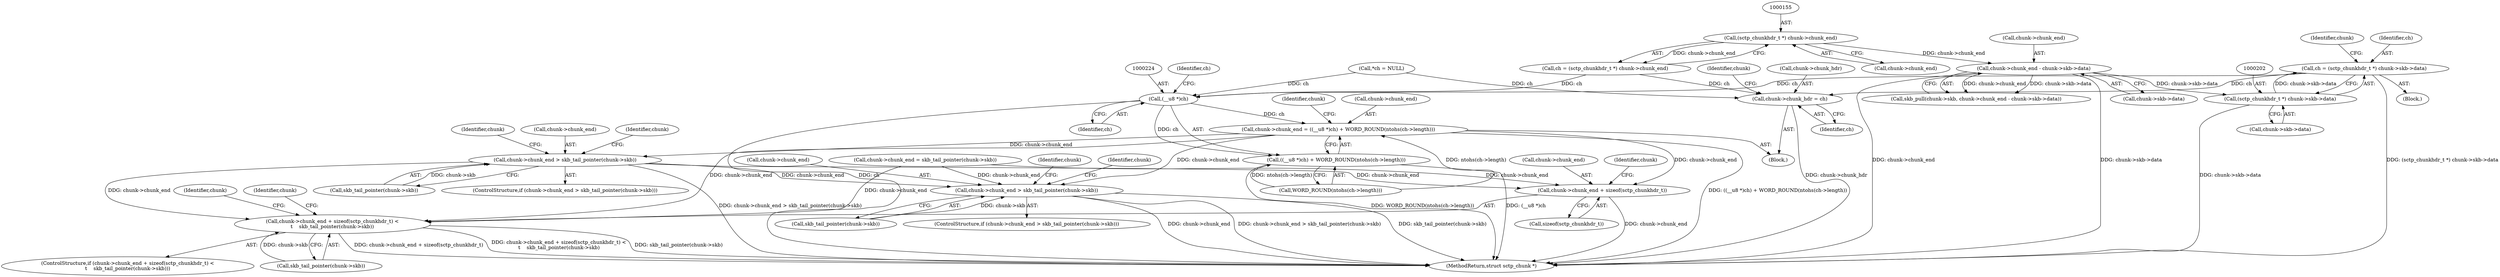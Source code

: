 digraph "0_linux_26b87c7881006311828bb0ab271a551a62dcceb4@pointer" {
"1000199" [label="(Call,ch = (sctp_chunkhdr_t *) chunk->skb->data)"];
"1000201" [label="(Call,(sctp_chunkhdr_t *) chunk->skb->data)"];
"1000163" [label="(Call,chunk->chunk_end - chunk->skb->data)"];
"1000154" [label="(Call,(sctp_chunkhdr_t *) chunk->chunk_end)"];
"1000213" [label="(Call,chunk->chunk_hdr = ch)"];
"1000223" [label="(Call,(__u8 *)ch)"];
"1000218" [label="(Call,chunk->chunk_end = ((__u8 *)ch) + WORD_ROUND(ntohs(ch->length)))"];
"1000239" [label="(Call,chunk->chunk_end > skb_tail_pointer(chunk->skb))"];
"1000269" [label="(Call,chunk->chunk_end + sizeof(sctp_chunkhdr_t) <\n\t    skb_tail_pointer(chunk->skb))"];
"1000270" [label="(Call,chunk->chunk_end + sizeof(sctp_chunkhdr_t))"];
"1000288" [label="(Call,chunk->chunk_end > skb_tail_pointer(chunk->skb))"];
"1000222" [label="(Call,((__u8 *)ch) + WORD_ROUND(ntohs(ch->length)))"];
"1000217" [label="(Identifier,ch)"];
"1000240" [label="(Call,chunk->chunk_end)"];
"1000268" [label="(ControlStructure,if (chunk->chunk_end + sizeof(sctp_chunkhdr_t) <\n\t    skb_tail_pointer(chunk->skb)))"];
"1000219" [label="(Call,chunk->chunk_end)"];
"1000274" [label="(Call,sizeof(sctp_chunkhdr_t))"];
"1000340" [label="(MethodReturn,struct sctp_chunk *)"];
"1000269" [label="(Call,chunk->chunk_end + sizeof(sctp_chunkhdr_t) <\n\t    skb_tail_pointer(chunk->skb))"];
"1000288" [label="(Call,chunk->chunk_end > skb_tail_pointer(chunk->skb))"];
"1000249" [label="(Identifier,chunk)"];
"1000163" [label="(Call,chunk->chunk_end - chunk->skb->data)"];
"1000156" [label="(Call,chunk->chunk_end)"];
"1000243" [label="(Call,skb_tail_pointer(chunk->skb))"];
"1000225" [label="(Identifier,ch)"];
"1000115" [label="(Block,)"];
"1000175" [label="(Block,)"];
"1000201" [label="(Call,(sctp_chunkhdr_t *) chunk->skb->data)"];
"1000257" [label="(Identifier,chunk)"];
"1000213" [label="(Call,chunk->chunk_hdr = ch)"];
"1000199" [label="(Call,ch = (sctp_chunkhdr_t *) chunk->skb->data)"];
"1000271" [label="(Call,chunk->chunk_end)"];
"1000214" [label="(Call,chunk->chunk_hdr)"];
"1000247" [label="(Call,chunk->chunk_end = skb_tail_pointer(chunk->skb))"];
"1000203" [label="(Call,chunk->skb->data)"];
"1000229" [label="(Identifier,ch)"];
"1000292" [label="(Call,skb_tail_pointer(chunk->skb))"];
"1000283" [label="(Identifier,chunk)"];
"1000200" [label="(Identifier,ch)"];
"1000154" [label="(Call,(sctp_chunkhdr_t *) chunk->chunk_end)"];
"1000314" [label="(Identifier,chunk)"];
"1000299" [label="(Identifier,chunk)"];
"1000167" [label="(Call,chunk->skb->data)"];
"1000290" [label="(Identifier,chunk)"];
"1000159" [label="(Call,skb_pull(chunk->skb, chunk->chunk_end - chunk->skb->data))"];
"1000210" [label="(Identifier,chunk)"];
"1000239" [label="(Call,chunk->chunk_end > skb_tail_pointer(chunk->skb))"];
"1000270" [label="(Call,chunk->chunk_end + sizeof(sctp_chunkhdr_t))"];
"1000278" [label="(Identifier,chunk)"];
"1000164" [label="(Call,chunk->chunk_end)"];
"1000289" [label="(Call,chunk->chunk_end)"];
"1000222" [label="(Call,((__u8 *)ch) + WORD_ROUND(ntohs(ch->length)))"];
"1000220" [label="(Identifier,chunk)"];
"1000238" [label="(ControlStructure,if (chunk->chunk_end > skb_tail_pointer(chunk->skb)))"];
"1000218" [label="(Call,chunk->chunk_end = ((__u8 *)ch) + WORD_ROUND(ntohs(ch->length)))"];
"1000287" [label="(ControlStructure,if (chunk->chunk_end > skb_tail_pointer(chunk->skb)))"];
"1000223" [label="(Call,(__u8 *)ch)"];
"1000152" [label="(Call,ch = (sctp_chunkhdr_t *) chunk->chunk_end)"];
"1000235" [label="(Identifier,chunk)"];
"1000276" [label="(Call,skb_tail_pointer(chunk->skb))"];
"1000118" [label="(Call,*ch = NULL)"];
"1000226" [label="(Call,WORD_ROUND(ntohs(ch->length)))"];
"1000199" -> "1000175"  [label="AST: "];
"1000199" -> "1000201"  [label="CFG: "];
"1000200" -> "1000199"  [label="AST: "];
"1000201" -> "1000199"  [label="AST: "];
"1000210" -> "1000199"  [label="CFG: "];
"1000199" -> "1000340"  [label="DDG: (sctp_chunkhdr_t *) chunk->skb->data"];
"1000201" -> "1000199"  [label="DDG: chunk->skb->data"];
"1000199" -> "1000213"  [label="DDG: ch"];
"1000199" -> "1000223"  [label="DDG: ch"];
"1000201" -> "1000203"  [label="CFG: "];
"1000202" -> "1000201"  [label="AST: "];
"1000203" -> "1000201"  [label="AST: "];
"1000201" -> "1000340"  [label="DDG: chunk->skb->data"];
"1000163" -> "1000201"  [label="DDG: chunk->skb->data"];
"1000163" -> "1000159"  [label="AST: "];
"1000163" -> "1000167"  [label="CFG: "];
"1000164" -> "1000163"  [label="AST: "];
"1000167" -> "1000163"  [label="AST: "];
"1000159" -> "1000163"  [label="CFG: "];
"1000163" -> "1000340"  [label="DDG: chunk->chunk_end"];
"1000163" -> "1000340"  [label="DDG: chunk->skb->data"];
"1000163" -> "1000159"  [label="DDG: chunk->chunk_end"];
"1000163" -> "1000159"  [label="DDG: chunk->skb->data"];
"1000154" -> "1000163"  [label="DDG: chunk->chunk_end"];
"1000154" -> "1000152"  [label="AST: "];
"1000154" -> "1000156"  [label="CFG: "];
"1000155" -> "1000154"  [label="AST: "];
"1000156" -> "1000154"  [label="AST: "];
"1000152" -> "1000154"  [label="CFG: "];
"1000154" -> "1000152"  [label="DDG: chunk->chunk_end"];
"1000213" -> "1000115"  [label="AST: "];
"1000213" -> "1000217"  [label="CFG: "];
"1000214" -> "1000213"  [label="AST: "];
"1000217" -> "1000213"  [label="AST: "];
"1000220" -> "1000213"  [label="CFG: "];
"1000213" -> "1000340"  [label="DDG: chunk->chunk_hdr"];
"1000152" -> "1000213"  [label="DDG: ch"];
"1000118" -> "1000213"  [label="DDG: ch"];
"1000223" -> "1000222"  [label="AST: "];
"1000223" -> "1000225"  [label="CFG: "];
"1000224" -> "1000223"  [label="AST: "];
"1000225" -> "1000223"  [label="AST: "];
"1000229" -> "1000223"  [label="CFG: "];
"1000223" -> "1000340"  [label="DDG: ch"];
"1000223" -> "1000218"  [label="DDG: ch"];
"1000223" -> "1000222"  [label="DDG: ch"];
"1000152" -> "1000223"  [label="DDG: ch"];
"1000118" -> "1000223"  [label="DDG: ch"];
"1000218" -> "1000115"  [label="AST: "];
"1000218" -> "1000222"  [label="CFG: "];
"1000219" -> "1000218"  [label="AST: "];
"1000222" -> "1000218"  [label="AST: "];
"1000235" -> "1000218"  [label="CFG: "];
"1000218" -> "1000340"  [label="DDG: ((__u8 *)ch) + WORD_ROUND(ntohs(ch->length))"];
"1000226" -> "1000218"  [label="DDG: ntohs(ch->length)"];
"1000218" -> "1000239"  [label="DDG: chunk->chunk_end"];
"1000218" -> "1000269"  [label="DDG: chunk->chunk_end"];
"1000218" -> "1000270"  [label="DDG: chunk->chunk_end"];
"1000218" -> "1000288"  [label="DDG: chunk->chunk_end"];
"1000239" -> "1000238"  [label="AST: "];
"1000239" -> "1000243"  [label="CFG: "];
"1000240" -> "1000239"  [label="AST: "];
"1000243" -> "1000239"  [label="AST: "];
"1000249" -> "1000239"  [label="CFG: "];
"1000257" -> "1000239"  [label="CFG: "];
"1000239" -> "1000340"  [label="DDG: chunk->chunk_end > skb_tail_pointer(chunk->skb)"];
"1000243" -> "1000239"  [label="DDG: chunk->skb"];
"1000239" -> "1000269"  [label="DDG: chunk->chunk_end"];
"1000239" -> "1000270"  [label="DDG: chunk->chunk_end"];
"1000239" -> "1000288"  [label="DDG: chunk->chunk_end"];
"1000269" -> "1000268"  [label="AST: "];
"1000269" -> "1000276"  [label="CFG: "];
"1000270" -> "1000269"  [label="AST: "];
"1000276" -> "1000269"  [label="AST: "];
"1000283" -> "1000269"  [label="CFG: "];
"1000290" -> "1000269"  [label="CFG: "];
"1000269" -> "1000340"  [label="DDG: chunk->chunk_end + sizeof(sctp_chunkhdr_t)"];
"1000269" -> "1000340"  [label="DDG: chunk->chunk_end + sizeof(sctp_chunkhdr_t) <\n\t    skb_tail_pointer(chunk->skb)"];
"1000269" -> "1000340"  [label="DDG: skb_tail_pointer(chunk->skb)"];
"1000247" -> "1000269"  [label="DDG: chunk->chunk_end"];
"1000276" -> "1000269"  [label="DDG: chunk->skb"];
"1000270" -> "1000274"  [label="CFG: "];
"1000271" -> "1000270"  [label="AST: "];
"1000274" -> "1000270"  [label="AST: "];
"1000278" -> "1000270"  [label="CFG: "];
"1000270" -> "1000340"  [label="DDG: chunk->chunk_end"];
"1000247" -> "1000270"  [label="DDG: chunk->chunk_end"];
"1000288" -> "1000287"  [label="AST: "];
"1000288" -> "1000292"  [label="CFG: "];
"1000289" -> "1000288"  [label="AST: "];
"1000292" -> "1000288"  [label="AST: "];
"1000299" -> "1000288"  [label="CFG: "];
"1000314" -> "1000288"  [label="CFG: "];
"1000288" -> "1000340"  [label="DDG: skb_tail_pointer(chunk->skb)"];
"1000288" -> "1000340"  [label="DDG: chunk->chunk_end"];
"1000288" -> "1000340"  [label="DDG: chunk->chunk_end > skb_tail_pointer(chunk->skb)"];
"1000247" -> "1000288"  [label="DDG: chunk->chunk_end"];
"1000292" -> "1000288"  [label="DDG: chunk->skb"];
"1000222" -> "1000226"  [label="CFG: "];
"1000226" -> "1000222"  [label="AST: "];
"1000222" -> "1000340"  [label="DDG: WORD_ROUND(ntohs(ch->length))"];
"1000222" -> "1000340"  [label="DDG: (__u8 *)ch"];
"1000226" -> "1000222"  [label="DDG: ntohs(ch->length)"];
}
